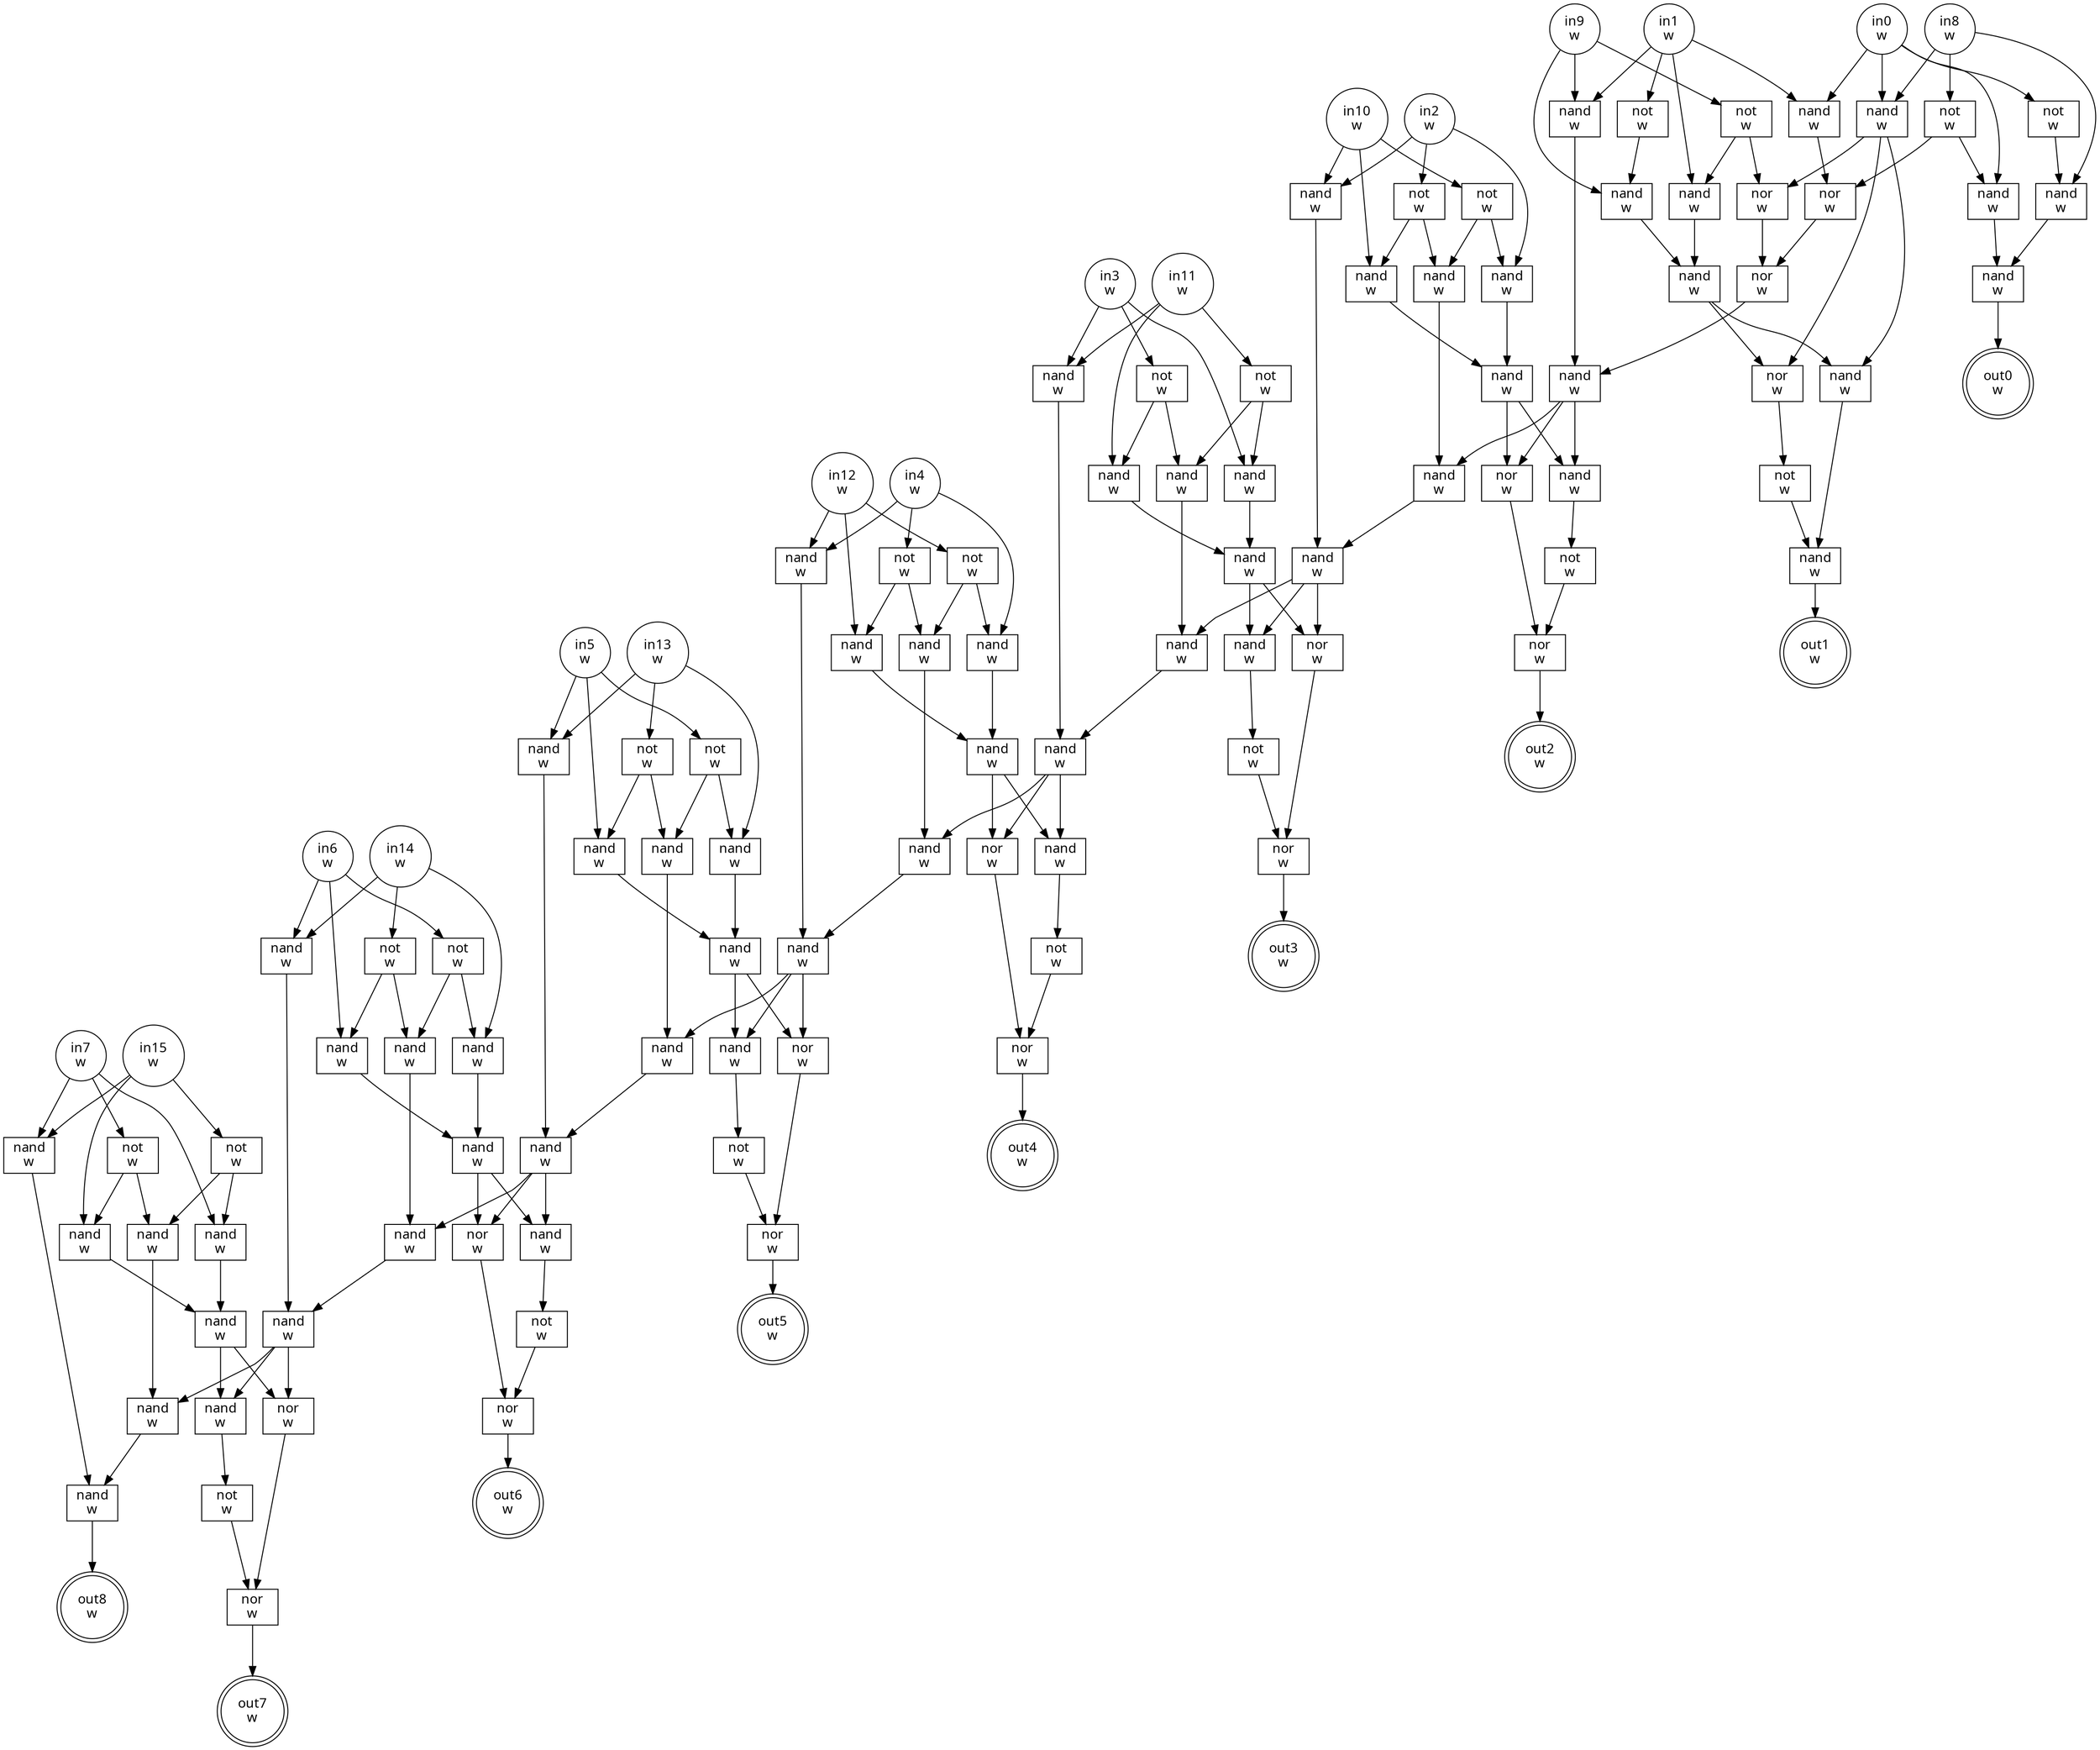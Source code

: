 digraph circuit{
	node [style = filled, fillcolor = white,shape=rect, fontname=geneva]
	g0 [label="in0\nw",shape=circle,fillcolor=white]
	g1 [label="in1\nw",shape=circle,fillcolor=white]
	g2 [label="in2\nw",shape=circle,fillcolor=white]
	g3 [label="in3\nw",shape=circle,fillcolor=white]
	g4 [label="in4\nw",shape=circle,fillcolor=white]
	g5 [label="in5\nw",shape=circle,fillcolor=white]
	g6 [label="in6\nw",shape=circle,fillcolor=white]
	g7 [label="in7\nw",shape=circle,fillcolor=white]
	g8 [label="in8\nw",shape=circle,fillcolor=white]
	g9 [label="in9\nw",shape=circle,fillcolor=white]
	g10 [label="in10\nw",shape=circle,fillcolor=white]
	g11 [label="in11\nw",shape=circle,fillcolor=white]
	g12 [label="in12\nw",shape=circle,fillcolor=white]
	g13 [label="in13\nw",shape=circle,fillcolor=white]
	g14 [label="in14\nw",shape=circle,fillcolor=white]
	g15 [label="in15\nw",shape=circle,fillcolor=white]
	g16 [label="not\nw",fillcolor=white]
	g17 [label="not\nw",fillcolor=white]
	g18 [label="not\nw",fillcolor=white]
	g19 [label="not\nw",fillcolor=white]
	g20 [label="not\nw",fillcolor=white]
	g21 [label="not\nw",fillcolor=white]
	g22 [label="not\nw",fillcolor=white]
	g23 [label="not\nw",fillcolor=white]
	g24 [label="nand\nw",fillcolor=white]
	g25 [label="not\nw",fillcolor=white]
	g26 [label="nand\nw",fillcolor=white]
	g27 [label="nand\nw",fillcolor=white]
	g28 [label="nand\nw",fillcolor=white]
	g29 [label="nand\nw",fillcolor=white]
	g30 [label="nand\nw",fillcolor=white]
	g31 [label="not\nw",fillcolor=white]
	g32 [label="nand\nw",fillcolor=white]
	g33 [label="nand\nw",fillcolor=white]
	g34 [label="nand\nw",fillcolor=white]
	g35 [label="nand\nw",fillcolor=white]
	g36 [label="nand\nw",fillcolor=white]
	g37 [label="not\nw",fillcolor=white]
	g38 [label="nand\nw",fillcolor=white]
	g39 [label="nand\nw",fillcolor=white]
	g40 [label="nand\nw",fillcolor=white]
	g41 [label="nand\nw",fillcolor=white]
	g42 [label="nand\nw",fillcolor=white]
	g43 [label="not\nw",fillcolor=white]
	g44 [label="nand\nw",fillcolor=white]
	g45 [label="nand\nw",fillcolor=white]
	g46 [label="nand\nw",fillcolor=white]
	g47 [label="nand\nw",fillcolor=white]
	g48 [label="nand\nw",fillcolor=white]
	g49 [label="not\nw",fillcolor=white]
	g50 [label="nand\nw",fillcolor=white]
	g51 [label="nand\nw",fillcolor=white]
	g52 [label="nand\nw",fillcolor=white]
	g53 [label="nand\nw",fillcolor=white]
	g54 [label="nand\nw",fillcolor=white]
	g55 [label="not\nw",fillcolor=white]
	g56 [label="nand\nw",fillcolor=white]
	g57 [label="nand\nw",fillcolor=white]
	g58 [label="nand\nw",fillcolor=white]
	g59 [label="nand\nw",fillcolor=white]
	g60 [label="nand\nw",fillcolor=white]
	g61 [label="not\nw",fillcolor=white]
	g62 [label="nand\nw",fillcolor=white]
	g63 [label="nand\nw",fillcolor=white]
	g64 [label="nand\nw",fillcolor=white]
	g65 [label="nand\nw",fillcolor=white]
	g66 [label="nor\nw",fillcolor=white]
	g67 [label="nand\nw",fillcolor=white]
	g68 [label="nor\nw",fillcolor=white]
	g69 [label="nor\nw",fillcolor=white]
	g70 [label="nand\nw",fillcolor=white]
	g71 [label="nand\nw",fillcolor=white]
	g72 [label="nand\nw",fillcolor=white]
	g73 [label="nand\nw",fillcolor=white]
	g74 [label="nand\nw",fillcolor=white]
	g75 [label="nand\nw",fillcolor=white]
	g76 [label="nand\nw",fillcolor=white]
	g77 [label="nand\nw",fillcolor=white]
	g78 [label="nand\nw",fillcolor=white]
	g79 [label="nand\nw",fillcolor=white]
	g80 [label="nand\nw",fillcolor=white]
	g81 [label="nand\nw",fillcolor=white]
	g82 [label="nand\nw",fillcolor=white]
	g83 [label="nor\nw",fillcolor=white]
	g84 [label="nand\nw",fillcolor=white]
	g85 [label="not\nw",fillcolor=white]
	g86 [label="nor\nw",fillcolor=white]
	g87 [label="nor\nw",fillcolor=white]
	g88 [label="nand\nw",fillcolor=white]
	g89 [label="not\nw",fillcolor=white]
	g90 [label="nor\nw",fillcolor=white]
	g91 [label="nor\nw",fillcolor=white]
	g92 [label="nand\nw",fillcolor=white]
	g93 [label="not\nw",fillcolor=white]
	g94 [label="nor\nw",fillcolor=white]
	g95 [label="nor\nw",fillcolor=white]
	g96 [label="nand\nw",fillcolor=white]
	g97 [label="not\nw",fillcolor=white]
	g98 [label="nor\nw",fillcolor=white]
	g99 [label="nor\nw",fillcolor=white]
	g100 [label="nand\nw",fillcolor=white]
	g101 [label="not\nw",fillcolor=white]
	g102 [label="nor\nw",fillcolor=white]
	g103 [label="nor\nw",fillcolor=white]
	g104 [label="nand\nw",fillcolor=white]
	g105 [label="not\nw",fillcolor=white]
	g106 [label="nor\nw",fillcolor=white]
	g107 [label="nor\nw",fillcolor=white]
	g108 [label="not\nw",fillcolor=white]
	g109 [label="nand\nw",fillcolor=white]
	g110 [label="nand\nw",fillcolor=white]
	g111 [label="not\nw",fillcolor=white]
	g112 [label="nand\nw",fillcolor=white]
	g113 [label="nand\nw",fillcolor=white]
	g114 [label="nand\nw",fillcolor=white]
	g115 [label="out0\nw",shape=doublecircle,fillcolor=white]
	g116 [label="out1\nw",shape=doublecircle,fillcolor=white]
	g117 [label="out2\nw",shape=doublecircle,fillcolor=white]
	g118 [label="out3\nw",shape=doublecircle,fillcolor=white]
	g119 [label="out4\nw",shape=doublecircle,fillcolor=white]
	g120 [label="out5\nw",shape=doublecircle,fillcolor=white]
	g121 [label="out6\nw",shape=doublecircle,fillcolor=white]
	g122 [label="out7\nw",shape=doublecircle,fillcolor=white]
	g123 [label="out8\nw",shape=doublecircle,fillcolor=white]
	edge [fontname=Geneva,fontcolor=forestgreen]
	g0->g65
	g0->g67
	g0->g111
	g0->g113
	g1->g60
	g1->g61
	g1->g63
	g1->g65
	g2->g54
	g2->g55
	g2->g58
	g3->g48
	g3->g49
	g3->g52
	g4->g42
	g4->g43
	g4->g46
	g5->g36
	g5->g37
	g5->g40
	g6->g30
	g6->g31
	g6->g34
	g7->g24
	g7->g25
	g7->g28
	g8->g23
	g8->g67
	g8->g112
	g9->g22
	g9->g60
	g9->g62
	g10->g21
	g10->g54
	g10->g57
	g11->g20
	g11->g48
	g11->g51
	g12->g19
	g12->g42
	g12->g45
	g13->g18
	g13->g36
	g13->g39
	g14->g17
	g14->g30
	g14->g33
	g15->g16
	g15->g24
	g15->g27
	g16->g26
	g16->g28
	g17->g32
	g17->g34
	g18->g38
	g18->g40
	g19->g44
	g19->g46
	g20->g50
	g20->g52
	g21->g56
	g21->g58
	g22->g63
	g22->g68
	g23->g66
	g23->g113
	g24->g82
	g25->g26
	g25->g27
	g26->g81
	g27->g29
	g28->g29
	g29->g83
	g29->g84
	g30->g80
	g31->g32
	g31->g33
	g32->g79
	g33->g35
	g34->g35
	g35->g87
	g35->g88
	g36->g78
	g37->g38
	g37->g39
	g38->g77
	g39->g41
	g40->g41
	g41->g91
	g41->g92
	g42->g76
	g43->g44
	g43->g45
	g44->g75
	g45->g47
	g46->g47
	g47->g95
	g47->g96
	g48->g74
	g49->g50
	g49->g51
	g50->g73
	g51->g53
	g52->g53
	g53->g99
	g53->g100
	g54->g72
	g55->g56
	g55->g57
	g56->g71
	g57->g59
	g58->g59
	g59->g103
	g59->g104
	g60->g70
	g61->g62
	g62->g64
	g63->g64
	g64->g107
	g64->g109
	g65->g66
	g66->g69
	g67->g68
	g67->g107
	g67->g109
	g68->g69
	g69->g70
	g70->g71
	g70->g103
	g70->g104
	g71->g72
	g72->g73
	g72->g99
	g72->g100
	g73->g74
	g74->g75
	g74->g95
	g74->g96
	g75->g76
	g76->g77
	g76->g91
	g76->g92
	g77->g78
	g78->g79
	g78->g87
	g78->g88
	g79->g80
	g80->g81
	g80->g83
	g80->g84
	g81->g82
	g82->g123
	g83->g86
	g84->g85
	g85->g86
	g86->g122
	g87->g90
	g88->g89
	g89->g90
	g90->g121
	g91->g94
	g92->g93
	g93->g94
	g94->g120
	g95->g98
	g96->g97
	g97->g98
	g98->g119
	g99->g102
	g100->g101
	g101->g102
	g102->g118
	g103->g106
	g104->g105
	g105->g106
	g106->g117
	g107->g108
	g108->g110
	g109->g110
	g110->g116
	g111->g112
	g112->g114
	g113->g114
	g114->g115
}